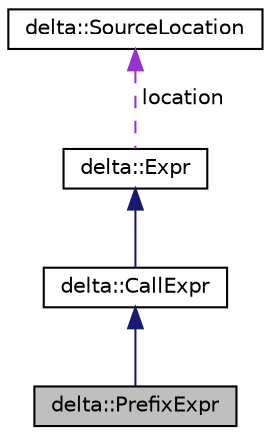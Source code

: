 digraph "delta::PrefixExpr"
{
  edge [fontname="Helvetica",fontsize="10",labelfontname="Helvetica",labelfontsize="10"];
  node [fontname="Helvetica",fontsize="10",shape=record];
  Node3 [label="delta::PrefixExpr",height=0.2,width=0.4,color="black", fillcolor="grey75", style="filled", fontcolor="black"];
  Node4 -> Node3 [dir="back",color="midnightblue",fontsize="10",style="solid",fontname="Helvetica"];
  Node4 [label="delta::CallExpr",height=0.2,width=0.4,color="black", fillcolor="white", style="filled",URL="$classdelta_1_1_call_expr.html"];
  Node5 -> Node4 [dir="back",color="midnightblue",fontsize="10",style="solid",fontname="Helvetica"];
  Node5 [label="delta::Expr",height=0.2,width=0.4,color="black", fillcolor="white", style="filled",URL="$classdelta_1_1_expr.html"];
  Node6 -> Node5 [dir="back",color="darkorchid3",fontsize="10",style="dashed",label=" location" ,fontname="Helvetica"];
  Node6 [label="delta::SourceLocation",height=0.2,width=0.4,color="black", fillcolor="white", style="filled",URL="$structdelta_1_1_source_location.html"];
}
